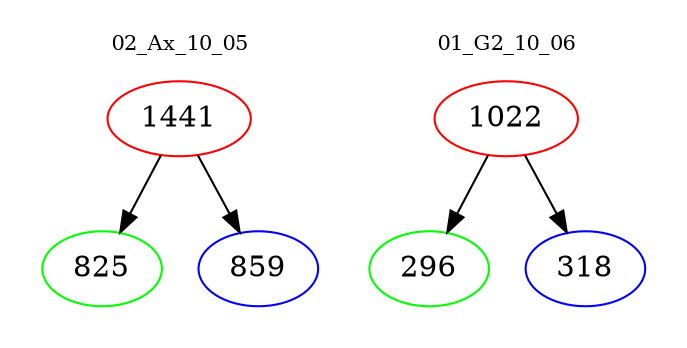 digraph{
subgraph cluster_0 {
color = white
label = "02_Ax_10_05";
fontsize=10;
T0_1441 [label="1441", color="red"]
T0_1441 -> T0_825 [color="black"]
T0_825 [label="825", color="green"]
T0_1441 -> T0_859 [color="black"]
T0_859 [label="859", color="blue"]
}
subgraph cluster_1 {
color = white
label = "01_G2_10_06";
fontsize=10;
T1_1022 [label="1022", color="red"]
T1_1022 -> T1_296 [color="black"]
T1_296 [label="296", color="green"]
T1_1022 -> T1_318 [color="black"]
T1_318 [label="318", color="blue"]
}
}
